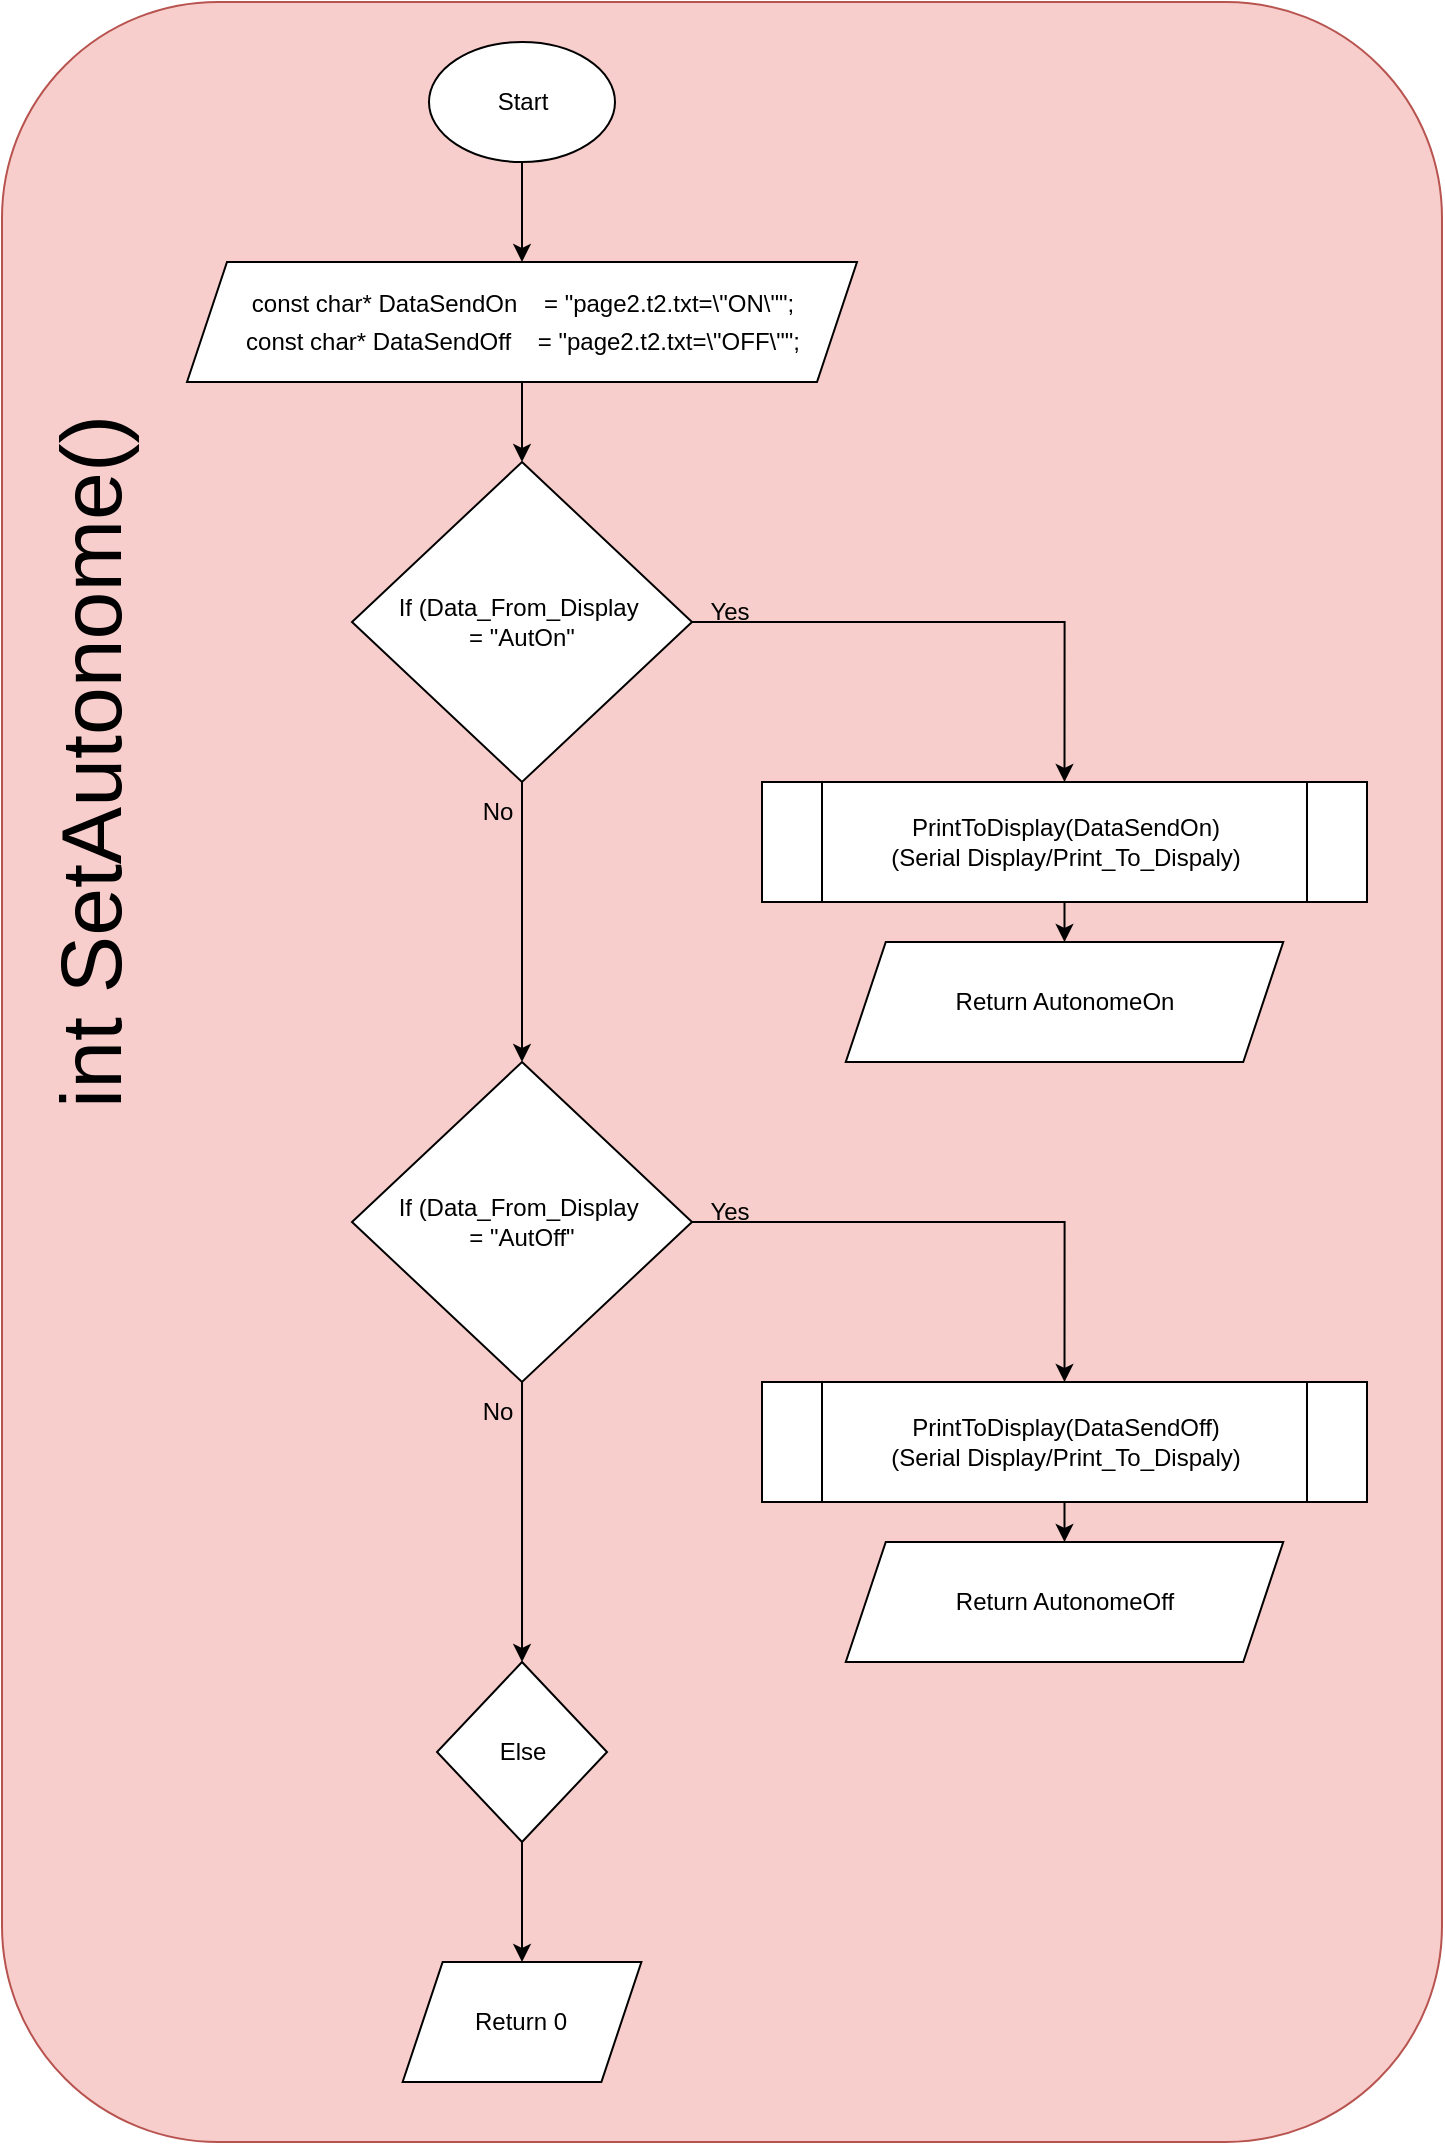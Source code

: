 <mxfile version="24.5.2" type="device">
  <diagram name="Page-1" id="UvGsvI7WDLGOxSDZg6XE">
    <mxGraphModel dx="1434" dy="772" grid="1" gridSize="10" guides="1" tooltips="1" connect="1" arrows="1" fold="1" page="1" pageScale="1" pageWidth="850" pageHeight="1100" math="0" shadow="0">
      <root>
        <mxCell id="0" />
        <mxCell id="1" parent="0" />
        <mxCell id="ry9LyBkneQpmExAJehDU-2" value="" style="rounded=1;whiteSpace=wrap;html=1;fillColor=#f8cecc;strokeColor=#b85450;" parent="1" vertex="1">
          <mxGeometry x="370" width="720" height="1070" as="geometry" />
        </mxCell>
        <mxCell id="ry9LyBkneQpmExAJehDU-646" style="edgeStyle=orthogonalEdgeStyle;rounded=0;orthogonalLoop=1;jettySize=auto;html=1;entryX=0.5;entryY=0;entryDx=0;entryDy=0;" parent="1" source="ry9LyBkneQpmExAJehDU-4" target="ry9LyBkneQpmExAJehDU-612" edge="1">
          <mxGeometry relative="1" as="geometry" />
        </mxCell>
        <mxCell id="ry9LyBkneQpmExAJehDU-4" value="Start" style="ellipse;whiteSpace=wrap;html=1;" parent="1" vertex="1">
          <mxGeometry x="583.5" y="20" width="93" height="60" as="geometry" />
        </mxCell>
        <mxCell id="ry9LyBkneQpmExAJehDU-7" value="&lt;font style=&quot;font-size: 43px;&quot;&gt;int SetAutonome()&lt;/font&gt;" style="text;html=1;align=center;verticalAlign=middle;whiteSpace=wrap;rounded=0;rotation=-90;" parent="1" vertex="1">
          <mxGeometry x="139.69" y="340" width="550" height="80" as="geometry" />
        </mxCell>
        <mxCell id="ry9LyBkneQpmExAJehDU-958" value="" style="edgeStyle=orthogonalEdgeStyle;rounded=0;orthogonalLoop=1;jettySize=auto;html=1;" parent="1" source="ry9LyBkneQpmExAJehDU-612" target="ry9LyBkneQpmExAJehDU-925" edge="1">
          <mxGeometry relative="1" as="geometry" />
        </mxCell>
        <mxCell id="ry9LyBkneQpmExAJehDU-612" value="&lt;div style=&quot;&quot;&gt;&lt;div style=&quot;line-height: 19px; white-space: pre;&quot;&gt;&lt;div style=&quot;&quot;&gt;&lt;font style=&quot;font-size: 12px;&quot; face=&quot;Helvetica&quot;&gt;const char* DataSendOn &amp;nbsp; &amp;nbsp;= &quot;page2.t2.txt=\&quot;ON\&quot;&quot;;&lt;/font&gt;&lt;/div&gt;&lt;div style=&quot;&quot;&gt;&lt;span style=&quot;background-color: initial;&quot;&gt;const char* DataSendOff &amp;nbsp; &amp;nbsp;= &quot;page2.t2.txt=\&quot;OFF\&quot;&quot;;&lt;/span&gt;&lt;/div&gt;&lt;/div&gt;&lt;/div&gt;" style="shape=parallelogram;perimeter=parallelogramPerimeter;whiteSpace=wrap;html=1;fixedSize=1;" parent="1" vertex="1">
          <mxGeometry x="462.5" y="130" width="335" height="60" as="geometry" />
        </mxCell>
        <mxCell id="ry9LyBkneQpmExAJehDU-941" style="edgeStyle=orthogonalEdgeStyle;rounded=0;orthogonalLoop=1;jettySize=auto;html=1;entryX=0.5;entryY=0;entryDx=0;entryDy=0;" parent="1" source="ry9LyBkneQpmExAJehDU-925" target="ry9LyBkneQpmExAJehDU-927" edge="1">
          <mxGeometry relative="1" as="geometry" />
        </mxCell>
        <mxCell id="ry9LyBkneQpmExAJehDU-942" style="edgeStyle=orthogonalEdgeStyle;rounded=0;orthogonalLoop=1;jettySize=auto;html=1;entryX=0.5;entryY=0;entryDx=0;entryDy=0;" parent="1" source="ry9LyBkneQpmExAJehDU-925" target="ry9LyBkneQpmExAJehDU-930" edge="1">
          <mxGeometry relative="1" as="geometry" />
        </mxCell>
        <mxCell id="ry9LyBkneQpmExAJehDU-925" value="If (Data_From_Display&amp;nbsp;&lt;div&gt;= &quot;AutOn&quot;&lt;/div&gt;" style="rhombus;whiteSpace=wrap;html=1;" parent="1" vertex="1">
          <mxGeometry x="545" y="230" width="170" height="160" as="geometry" />
        </mxCell>
        <mxCell id="ry9LyBkneQpmExAJehDU-940" style="edgeStyle=orthogonalEdgeStyle;rounded=0;orthogonalLoop=1;jettySize=auto;html=1;entryX=0.5;entryY=0;entryDx=0;entryDy=0;" parent="1" source="ry9LyBkneQpmExAJehDU-927" target="ry9LyBkneQpmExAJehDU-928" edge="1">
          <mxGeometry relative="1" as="geometry" />
        </mxCell>
        <mxCell id="ry9LyBkneQpmExAJehDU-927" value="&lt;p style=&quot;line-height: 120%;&quot;&gt;&lt;/p&gt;&lt;div style=&quot;line-height: 120%; white-space: pre;&quot;&gt;&lt;span style=&quot;background-color: rgb(255, 255, 255);&quot;&gt;&lt;font style=&quot;font-size: 12px;&quot; face=&quot;Helvetica&quot;&gt;PrintToDisplay(DataSendOn&lt;span style=&quot;&quot;&gt;)&lt;/span&gt;&lt;/font&gt;&lt;/span&gt;&lt;/div&gt;&lt;div style=&quot;line-height: 120%; white-space: pre;&quot;&gt;&lt;span style=&quot;background-color: rgb(255, 255, 255);&quot;&gt;(Serial Display/Print_To_Dispaly)&lt;/span&gt;&lt;/div&gt;&lt;p&gt;&lt;/p&gt;" style="shape=process;whiteSpace=wrap;html=1;backgroundOutline=1;" parent="1" vertex="1">
          <mxGeometry x="750" y="390" width="302.5" height="60" as="geometry" />
        </mxCell>
        <mxCell id="ry9LyBkneQpmExAJehDU-928" value="Return AutonomeOn" style="shape=parallelogram;perimeter=parallelogramPerimeter;whiteSpace=wrap;html=1;fixedSize=1;" parent="1" vertex="1">
          <mxGeometry x="791.88" y="470" width="218.75" height="60" as="geometry" />
        </mxCell>
        <mxCell id="ry9LyBkneQpmExAJehDU-943" style="edgeStyle=orthogonalEdgeStyle;rounded=0;orthogonalLoop=1;jettySize=auto;html=1;entryX=0.5;entryY=0;entryDx=0;entryDy=0;" parent="1" source="ry9LyBkneQpmExAJehDU-930" target="ry9LyBkneQpmExAJehDU-931" edge="1">
          <mxGeometry relative="1" as="geometry" />
        </mxCell>
        <mxCell id="FJehmAimJe5Ns4OeuD5r-1" style="edgeStyle=orthogonalEdgeStyle;rounded=0;orthogonalLoop=1;jettySize=auto;html=1;entryX=0.5;entryY=0;entryDx=0;entryDy=0;" edge="1" parent="1" source="ry9LyBkneQpmExAJehDU-930" target="ry9LyBkneQpmExAJehDU-937">
          <mxGeometry relative="1" as="geometry" />
        </mxCell>
        <mxCell id="ry9LyBkneQpmExAJehDU-930" value="If (Data_From_Display&amp;nbsp;&lt;div&gt;= &quot;AutOff&quot;&lt;/div&gt;" style="rhombus;whiteSpace=wrap;html=1;" parent="1" vertex="1">
          <mxGeometry x="545" y="530" width="170" height="160" as="geometry" />
        </mxCell>
        <mxCell id="ry9LyBkneQpmExAJehDU-945" style="edgeStyle=orthogonalEdgeStyle;rounded=0;orthogonalLoop=1;jettySize=auto;html=1;entryX=0.5;entryY=0;entryDx=0;entryDy=0;" parent="1" source="ry9LyBkneQpmExAJehDU-931" target="ry9LyBkneQpmExAJehDU-932" edge="1">
          <mxGeometry relative="1" as="geometry" />
        </mxCell>
        <mxCell id="ry9LyBkneQpmExAJehDU-931" value="&lt;p style=&quot;line-height: 120%;&quot;&gt;&lt;/p&gt;&lt;div style=&quot;line-height: 120%; white-space: pre;&quot;&gt;&lt;span style=&quot;background-color: rgb(255, 255, 255);&quot;&gt;&lt;font style=&quot;font-size: 12px;&quot; face=&quot;Helvetica&quot;&gt;PrintToDisplay(DataSendOff&lt;span style=&quot;&quot;&gt;)&lt;/span&gt;&lt;/font&gt;&lt;/span&gt;&lt;/div&gt;&lt;div style=&quot;line-height: 120%; white-space: pre;&quot;&gt;&lt;span style=&quot;background-color: rgb(255, 255, 255);&quot;&gt;(Serial Display/Print_To_Dispaly)&lt;/span&gt;&lt;/div&gt;&lt;p&gt;&lt;/p&gt;" style="shape=process;whiteSpace=wrap;html=1;backgroundOutline=1;" parent="1" vertex="1">
          <mxGeometry x="750" y="690" width="302.5" height="60" as="geometry" />
        </mxCell>
        <mxCell id="ry9LyBkneQpmExAJehDU-932" value="Return AutonomeOff" style="shape=parallelogram;perimeter=parallelogramPerimeter;whiteSpace=wrap;html=1;fixedSize=1;" parent="1" vertex="1">
          <mxGeometry x="791.88" y="770" width="218.75" height="60" as="geometry" />
        </mxCell>
        <mxCell id="ry9LyBkneQpmExAJehDU-947" style="edgeStyle=orthogonalEdgeStyle;rounded=0;orthogonalLoop=1;jettySize=auto;html=1;entryX=0.5;entryY=0;entryDx=0;entryDy=0;" parent="1" target="ry9LyBkneQpmExAJehDU-935" edge="1">
          <mxGeometry relative="1" as="geometry">
            <mxPoint x="901.25" y="1050" as="sourcePoint" />
          </mxGeometry>
        </mxCell>
        <mxCell id="ry9LyBkneQpmExAJehDU-949" style="edgeStyle=orthogonalEdgeStyle;rounded=0;orthogonalLoop=1;jettySize=auto;html=1;" parent="1" source="ry9LyBkneQpmExAJehDU-937" target="ry9LyBkneQpmExAJehDU-938" edge="1">
          <mxGeometry relative="1" as="geometry" />
        </mxCell>
        <mxCell id="ry9LyBkneQpmExAJehDU-937" value="Else" style="rhombus;whiteSpace=wrap;html=1;" parent="1" vertex="1">
          <mxGeometry x="587.51" y="830" width="85" height="90" as="geometry" />
        </mxCell>
        <mxCell id="ry9LyBkneQpmExAJehDU-938" value="Return 0" style="shape=parallelogram;perimeter=parallelogramPerimeter;whiteSpace=wrap;html=1;fixedSize=1;" parent="1" vertex="1">
          <mxGeometry x="570.32" y="980" width="119.37" height="60" as="geometry" />
        </mxCell>
        <mxCell id="ry9LyBkneQpmExAJehDU-952" value="No" style="text;html=1;strokeColor=none;fillColor=none;align=center;verticalAlign=middle;whiteSpace=wrap;rounded=0;" parent="1" vertex="1">
          <mxGeometry x="587.5" y="690" width="60" height="30" as="geometry" />
        </mxCell>
        <mxCell id="ry9LyBkneQpmExAJehDU-953" value="Yes" style="text;html=1;strokeColor=none;fillColor=none;align=center;verticalAlign=middle;whiteSpace=wrap;rounded=0;" parent="1" vertex="1">
          <mxGeometry x="704" y="590" width="60" height="30" as="geometry" />
        </mxCell>
        <mxCell id="ry9LyBkneQpmExAJehDU-954" value="No" style="text;html=1;strokeColor=none;fillColor=none;align=center;verticalAlign=middle;whiteSpace=wrap;rounded=0;" parent="1" vertex="1">
          <mxGeometry x="587.5" y="390" width="60" height="30" as="geometry" />
        </mxCell>
        <mxCell id="ry9LyBkneQpmExAJehDU-955" value="Yes" style="text;html=1;strokeColor=none;fillColor=none;align=center;verticalAlign=middle;whiteSpace=wrap;rounded=0;" parent="1" vertex="1">
          <mxGeometry x="704" y="290" width="60" height="30" as="geometry" />
        </mxCell>
      </root>
    </mxGraphModel>
  </diagram>
</mxfile>
